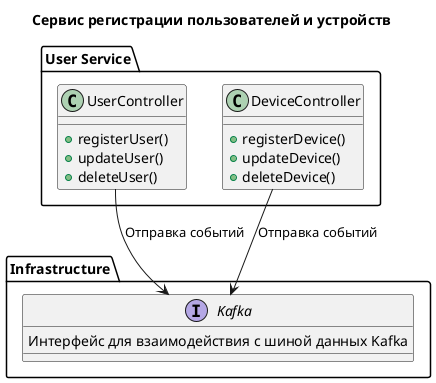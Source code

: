 @startuml

title Сервис регистрации пользователей и устройств

package "User Service" {
    class UserController {
        +registerUser()
        +updateUser()
        +deleteUser()
    }

    class DeviceController {
        +registerDevice()
        +updateDevice()
        +deleteDevice()
    }
}

package "Infrastructure" {
    interface Kafka {
         Интерфейс для взаимодействия с шиной данных Kafka
    }
}

UserController --> Kafka : "Отправка событий"
DeviceController --> Kafka : "Отправка событий"

@enduml